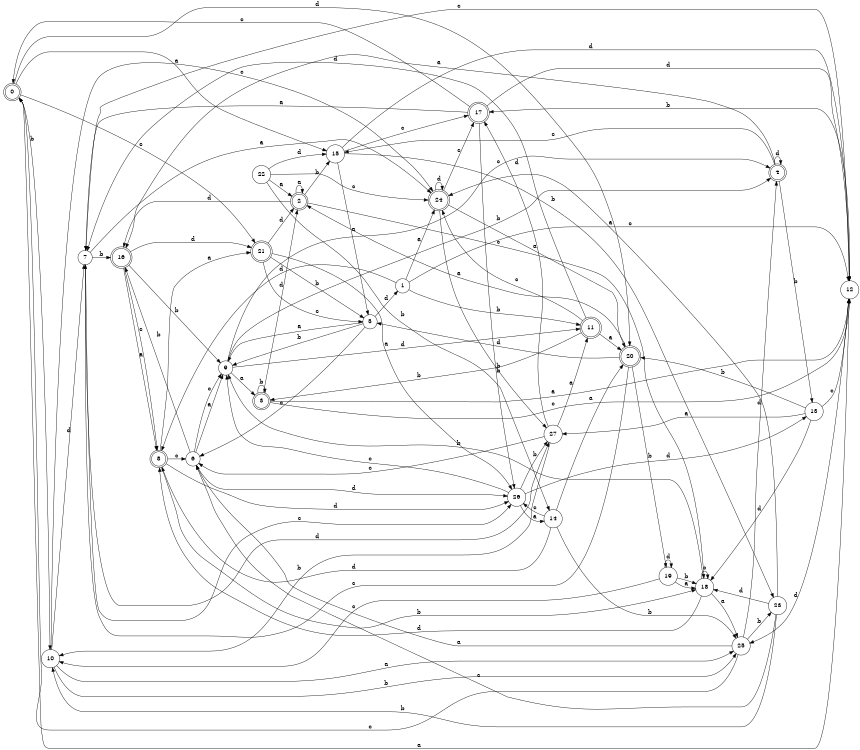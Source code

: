 digraph n23_2 {
__start0 [label="" shape="none"];

rankdir=LR;
size="8,5";

s0 [style="rounded,filled", color="black", fillcolor="white" shape="doublecircle", label="0"];
s1 [style="filled", color="black", fillcolor="white" shape="circle", label="1"];
s2 [style="rounded,filled", color="black", fillcolor="white" shape="doublecircle", label="2"];
s3 [style="rounded,filled", color="black", fillcolor="white" shape="doublecircle", label="3"];
s4 [style="rounded,filled", color="black", fillcolor="white" shape="doublecircle", label="4"];
s5 [style="filled", color="black", fillcolor="white" shape="circle", label="5"];
s6 [style="filled", color="black", fillcolor="white" shape="circle", label="6"];
s7 [style="filled", color="black", fillcolor="white" shape="circle", label="7"];
s8 [style="rounded,filled", color="black", fillcolor="white" shape="doublecircle", label="8"];
s9 [style="filled", color="black", fillcolor="white" shape="circle", label="9"];
s10 [style="filled", color="black", fillcolor="white" shape="circle", label="10"];
s11 [style="rounded,filled", color="black", fillcolor="white" shape="doublecircle", label="11"];
s12 [style="filled", color="black", fillcolor="white" shape="circle", label="12"];
s13 [style="filled", color="black", fillcolor="white" shape="circle", label="13"];
s14 [style="filled", color="black", fillcolor="white" shape="circle", label="14"];
s15 [style="filled", color="black", fillcolor="white" shape="circle", label="15"];
s16 [style="rounded,filled", color="black", fillcolor="white" shape="doublecircle", label="16"];
s17 [style="rounded,filled", color="black", fillcolor="white" shape="doublecircle", label="17"];
s18 [style="filled", color="black", fillcolor="white" shape="circle", label="18"];
s19 [style="filled", color="black", fillcolor="white" shape="circle", label="19"];
s20 [style="rounded,filled", color="black", fillcolor="white" shape="doublecircle", label="20"];
s21 [style="rounded,filled", color="black", fillcolor="white" shape="doublecircle", label="21"];
s22 [style="filled", color="black", fillcolor="white" shape="circle", label="22"];
s23 [style="filled", color="black", fillcolor="white" shape="circle", label="23"];
s24 [style="rounded,filled", color="black", fillcolor="white" shape="doublecircle", label="24"];
s25 [style="filled", color="black", fillcolor="white" shape="circle", label="25"];
s26 [style="filled", color="black", fillcolor="white" shape="circle", label="26"];
s27 [style="filled", color="black", fillcolor="white" shape="circle", label="27"];
s0 -> s15 [label="a"];
s0 -> s10 [label="b"];
s0 -> s21 [label="c"];
s0 -> s20 [label="d"];
s1 -> s24 [label="a"];
s1 -> s11 [label="b"];
s1 -> s12 [label="c"];
s1 -> s8 [label="d"];
s2 -> s2 [label="a"];
s2 -> s15 [label="b"];
s2 -> s18 [label="c"];
s2 -> s16 [label="d"];
s3 -> s12 [label="a"];
s3 -> s3 [label="b"];
s3 -> s12 [label="c"];
s3 -> s2 [label="d"];
s4 -> s16 [label="a"];
s4 -> s13 [label="b"];
s4 -> s15 [label="c"];
s4 -> s4 [label="d"];
s5 -> s9 [label="a"];
s5 -> s9 [label="b"];
s5 -> s6 [label="c"];
s5 -> s1 [label="d"];
s6 -> s9 [label="a"];
s6 -> s16 [label="b"];
s6 -> s9 [label="c"];
s6 -> s26 [label="d"];
s7 -> s24 [label="a"];
s7 -> s16 [label="b"];
s7 -> s26 [label="c"];
s7 -> s27 [label="d"];
s8 -> s21 [label="a"];
s8 -> s18 [label="b"];
s8 -> s6 [label="c"];
s8 -> s26 [label="d"];
s9 -> s3 [label="a"];
s9 -> s4 [label="b"];
s9 -> s4 [label="c"];
s9 -> s11 [label="d"];
s10 -> s25 [label="a"];
s10 -> s25 [label="b"];
s10 -> s24 [label="c"];
s10 -> s7 [label="d"];
s11 -> s20 [label="a"];
s11 -> s3 [label="b"];
s11 -> s24 [label="c"];
s11 -> s7 [label="d"];
s12 -> s0 [label="a"];
s12 -> s17 [label="b"];
s12 -> s7 [label="c"];
s12 -> s25 [label="d"];
s13 -> s27 [label="a"];
s13 -> s20 [label="b"];
s13 -> s12 [label="c"];
s13 -> s18 [label="d"];
s14 -> s20 [label="a"];
s14 -> s25 [label="b"];
s14 -> s26 [label="c"];
s14 -> s8 [label="d"];
s15 -> s5 [label="a"];
s15 -> s23 [label="b"];
s15 -> s17 [label="c"];
s15 -> s12 [label="d"];
s16 -> s8 [label="a"];
s16 -> s9 [label="b"];
s16 -> s8 [label="c"];
s16 -> s21 [label="d"];
s17 -> s7 [label="a"];
s17 -> s26 [label="b"];
s17 -> s0 [label="c"];
s17 -> s12 [label="d"];
s18 -> s25 [label="a"];
s18 -> s9 [label="b"];
s18 -> s18 [label="c"];
s18 -> s8 [label="d"];
s19 -> s18 [label="a"];
s19 -> s18 [label="b"];
s19 -> s10 [label="c"];
s19 -> s19 [label="d"];
s20 -> s2 [label="a"];
s20 -> s19 [label="b"];
s20 -> s7 [label="c"];
s20 -> s5 [label="d"];
s21 -> s26 [label="a"];
s21 -> s5 [label="b"];
s21 -> s5 [label="c"];
s21 -> s2 [label="d"];
s22 -> s2 [label="a"];
s22 -> s14 [label="b"];
s22 -> s24 [label="c"];
s22 -> s15 [label="d"];
s23 -> s24 [label="a"];
s23 -> s10 [label="b"];
s23 -> s6 [label="c"];
s23 -> s18 [label="d"];
s24 -> s20 [label="a"];
s24 -> s27 [label="b"];
s24 -> s17 [label="c"];
s24 -> s24 [label="d"];
s25 -> s6 [label="a"];
s25 -> s23 [label="b"];
s25 -> s0 [label="c"];
s25 -> s4 [label="d"];
s26 -> s14 [label="a"];
s26 -> s27 [label="b"];
s26 -> s9 [label="c"];
s26 -> s13 [label="d"];
s27 -> s11 [label="a"];
s27 -> s10 [label="b"];
s27 -> s6 [label="c"];
s27 -> s17 [label="d"];

}